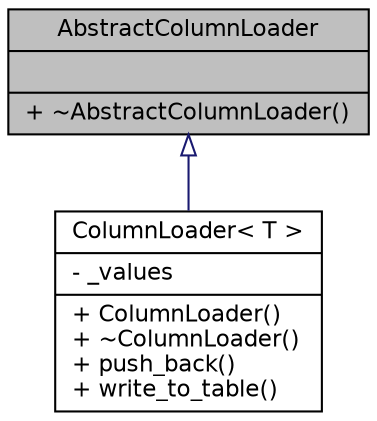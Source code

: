digraph "AbstractColumnLoader"
{
  edge [fontname="Helvetica",fontsize="11",labelfontname="Helvetica",labelfontsize="11"];
  node [fontname="Helvetica",fontsize="11",shape=record];
  Node1 [label="{AbstractColumnLoader\n||+ ~AbstractColumnLoader()\l}",height=0.2,width=0.4,color="black", fillcolor="grey75", style="filled" fontcolor="black"];
  Node1 -> Node2 [dir="back",color="midnightblue",fontsize="11",style="solid",arrowtail="onormal",fontname="Helvetica"];
  Node2 [label="{ColumnLoader\< T \>\n|- _values\l|+ ColumnLoader()\l+ ~ColumnLoader()\l+ push_back()\l+ write_to_table()\l}",height=0.2,width=0.4,color="black", fillcolor="white", style="filled",URL="$class_column_loader.html"];
}
